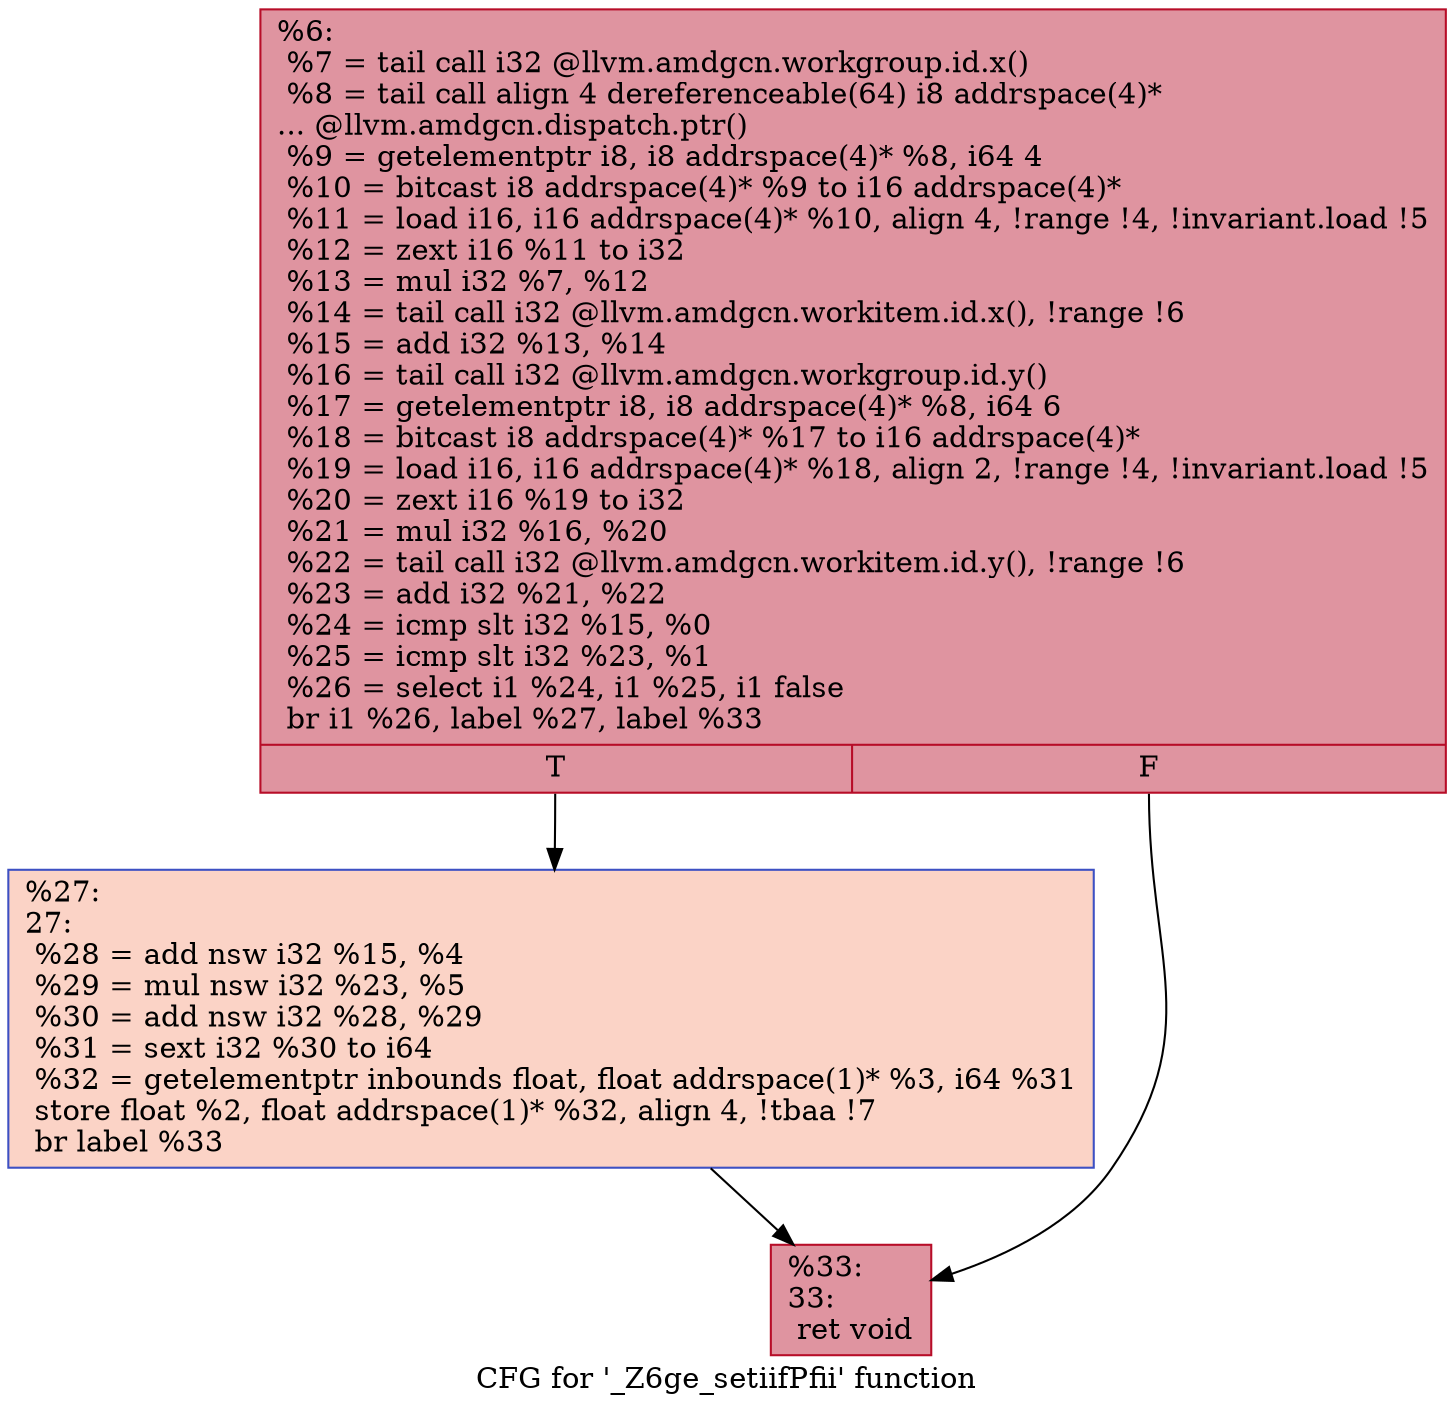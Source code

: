 digraph "CFG for '_Z6ge_setiifPfii' function" {
	label="CFG for '_Z6ge_setiifPfii' function";

	Node0x47d62b0 [shape=record,color="#b70d28ff", style=filled, fillcolor="#b70d2870",label="{%6:\l  %7 = tail call i32 @llvm.amdgcn.workgroup.id.x()\l  %8 = tail call align 4 dereferenceable(64) i8 addrspace(4)*\l... @llvm.amdgcn.dispatch.ptr()\l  %9 = getelementptr i8, i8 addrspace(4)* %8, i64 4\l  %10 = bitcast i8 addrspace(4)* %9 to i16 addrspace(4)*\l  %11 = load i16, i16 addrspace(4)* %10, align 4, !range !4, !invariant.load !5\l  %12 = zext i16 %11 to i32\l  %13 = mul i32 %7, %12\l  %14 = tail call i32 @llvm.amdgcn.workitem.id.x(), !range !6\l  %15 = add i32 %13, %14\l  %16 = tail call i32 @llvm.amdgcn.workgroup.id.y()\l  %17 = getelementptr i8, i8 addrspace(4)* %8, i64 6\l  %18 = bitcast i8 addrspace(4)* %17 to i16 addrspace(4)*\l  %19 = load i16, i16 addrspace(4)* %18, align 2, !range !4, !invariant.load !5\l  %20 = zext i16 %19 to i32\l  %21 = mul i32 %16, %20\l  %22 = tail call i32 @llvm.amdgcn.workitem.id.y(), !range !6\l  %23 = add i32 %21, %22\l  %24 = icmp slt i32 %15, %0\l  %25 = icmp slt i32 %23, %1\l  %26 = select i1 %24, i1 %25, i1 false\l  br i1 %26, label %27, label %33\l|{<s0>T|<s1>F}}"];
	Node0x47d62b0:s0 -> Node0x47d9d30;
	Node0x47d62b0:s1 -> Node0x47d9dc0;
	Node0x47d9d30 [shape=record,color="#3d50c3ff", style=filled, fillcolor="#f59c7d70",label="{%27:\l27:                                               \l  %28 = add nsw i32 %15, %4\l  %29 = mul nsw i32 %23, %5\l  %30 = add nsw i32 %28, %29\l  %31 = sext i32 %30 to i64\l  %32 = getelementptr inbounds float, float addrspace(1)* %3, i64 %31\l  store float %2, float addrspace(1)* %32, align 4, !tbaa !7\l  br label %33\l}"];
	Node0x47d9d30 -> Node0x47d9dc0;
	Node0x47d9dc0 [shape=record,color="#b70d28ff", style=filled, fillcolor="#b70d2870",label="{%33:\l33:                                               \l  ret void\l}"];
}
